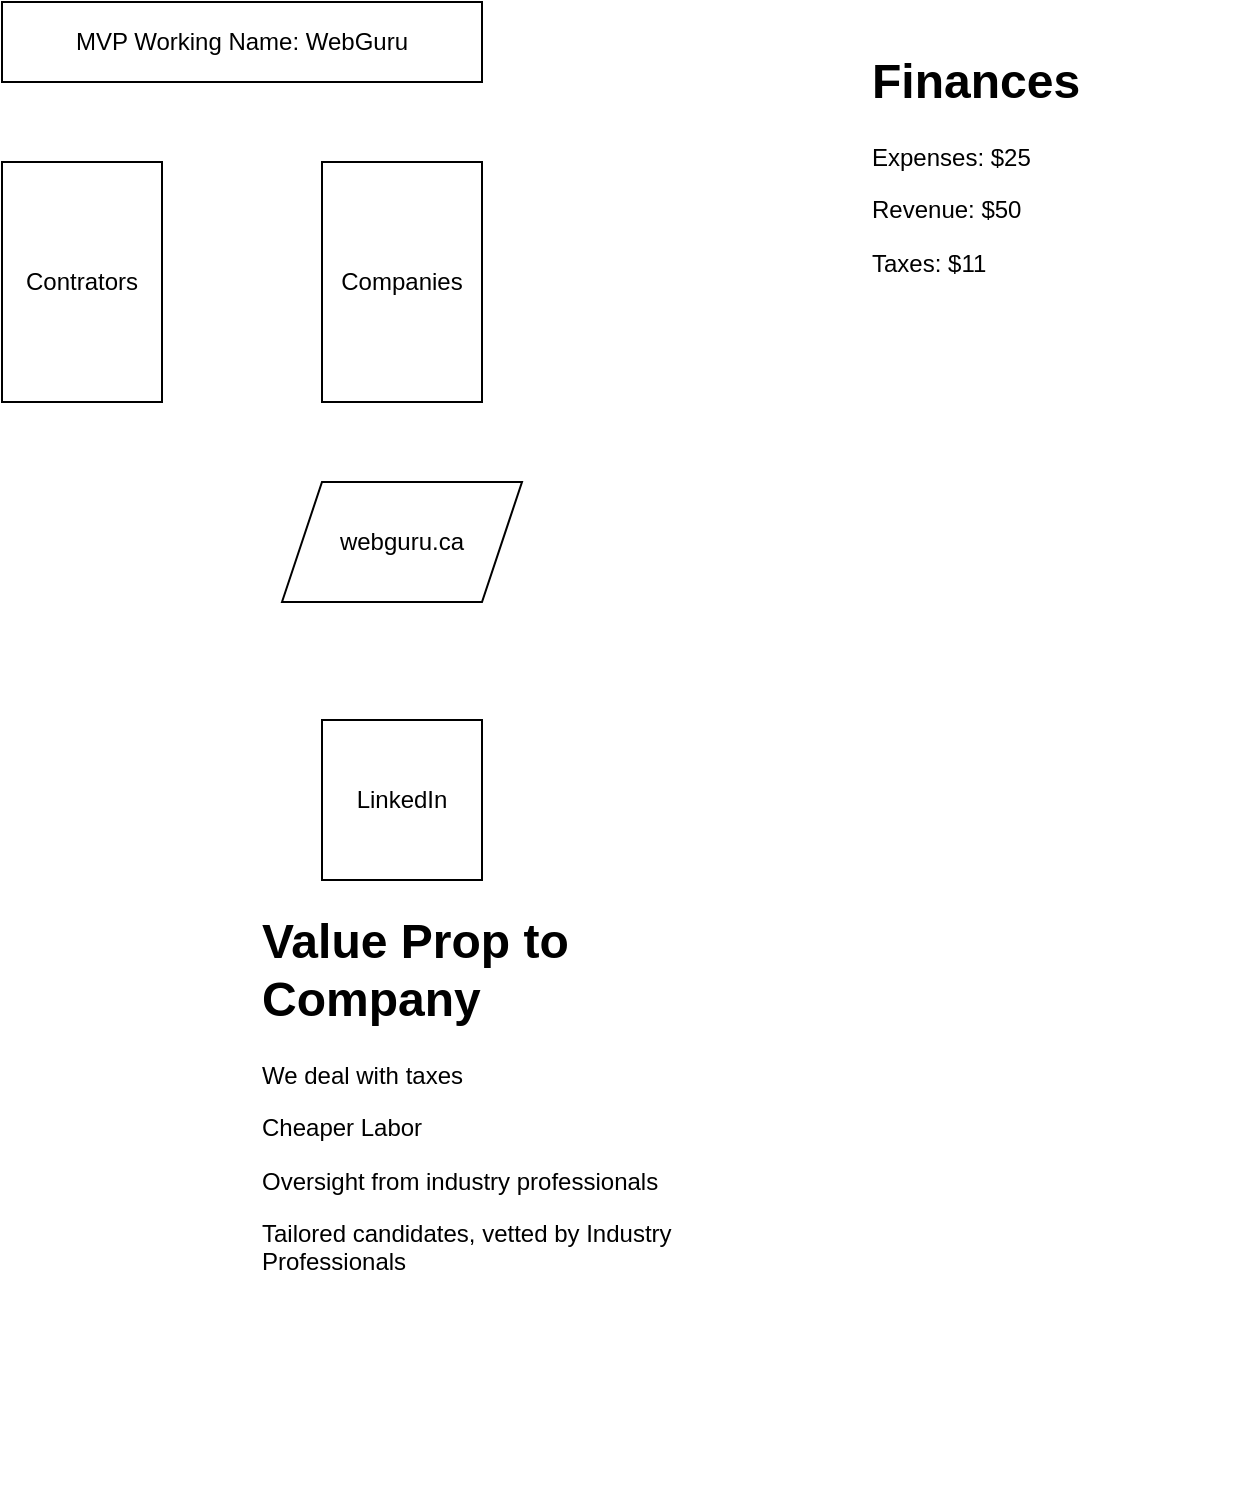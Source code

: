 <mxfile version="14.8.4" type="github">
  <diagram id="Jf8pDBohHtSxtzJC2Qib" name="Page-1">
    <mxGraphModel dx="1422" dy="762" grid="1" gridSize="10" guides="1" tooltips="1" connect="1" arrows="1" fold="1" page="1" pageScale="1" pageWidth="850" pageHeight="1100" math="0" shadow="0">
      <root>
        <mxCell id="0" />
        <mxCell id="1" parent="0" />
        <mxCell id="0r-ggmTcseuoLzSxdjdF-1" value="MVP Working Name: WebGuru" style="rounded=0;whiteSpace=wrap;html=1;" vertex="1" parent="1">
          <mxGeometry x="40" y="120" width="240" height="40" as="geometry" />
        </mxCell>
        <mxCell id="0r-ggmTcseuoLzSxdjdF-2" value="Contrators" style="rounded=0;whiteSpace=wrap;html=1;" vertex="1" parent="1">
          <mxGeometry x="40" y="200" width="80" height="120" as="geometry" />
        </mxCell>
        <mxCell id="0r-ggmTcseuoLzSxdjdF-3" value="Companies" style="rounded=0;whiteSpace=wrap;html=1;" vertex="1" parent="1">
          <mxGeometry x="200" y="200" width="80" height="120" as="geometry" />
        </mxCell>
        <mxCell id="0r-ggmTcseuoLzSxdjdF-4" value="LinkedIn" style="whiteSpace=wrap;html=1;aspect=fixed;" vertex="1" parent="1">
          <mxGeometry x="200" y="479" width="80" height="80" as="geometry" />
        </mxCell>
        <mxCell id="0r-ggmTcseuoLzSxdjdF-5" value="webguru.ca" style="shape=parallelogram;perimeter=parallelogramPerimeter;whiteSpace=wrap;html=1;fixedSize=1;" vertex="1" parent="1">
          <mxGeometry x="180" y="360" width="120" height="60" as="geometry" />
        </mxCell>
        <mxCell id="0r-ggmTcseuoLzSxdjdF-6" value="&lt;h1&gt;Value Prop to Company&lt;span style=&quot;white-space: pre&quot;&gt;	&lt;/span&gt;&lt;span style=&quot;white-space: pre&quot;&gt;	&lt;/span&gt;&lt;/h1&gt;&lt;p&gt;We deal with taxes&lt;/p&gt;&lt;p&gt;Cheaper Labor&amp;nbsp;&lt;/p&gt;&lt;p&gt;Oversight from industry professionals&lt;/p&gt;&lt;p&gt;Tailored candidates, vetted by Industry Professionals&lt;/p&gt;&lt;p&gt;&lt;br&gt;&lt;/p&gt;" style="text;html=1;strokeColor=none;fillColor=none;spacing=5;spacingTop=-20;whiteSpace=wrap;overflow=hidden;rounded=0;" vertex="1" parent="1">
          <mxGeometry x="165" y="570" width="260" height="300" as="geometry" />
        </mxCell>
        <mxCell id="0r-ggmTcseuoLzSxdjdF-7" value="&lt;h1&gt;Finances&lt;/h1&gt;&lt;p&gt;Expenses: $25&lt;/p&gt;&lt;p&gt;Revenue: $50&lt;/p&gt;&lt;p&gt;Taxes: $11&lt;/p&gt;&lt;p&gt;Profit:&amp;nbsp;&lt;/p&gt;&lt;p&gt;&lt;br&gt;&lt;/p&gt;" style="text;html=1;strokeColor=none;fillColor=none;spacing=5;spacingTop=-20;whiteSpace=wrap;overflow=hidden;rounded=0;" vertex="1" parent="1">
          <mxGeometry x="470" y="140" width="190" height="120" as="geometry" />
        </mxCell>
      </root>
    </mxGraphModel>
  </diagram>
</mxfile>
